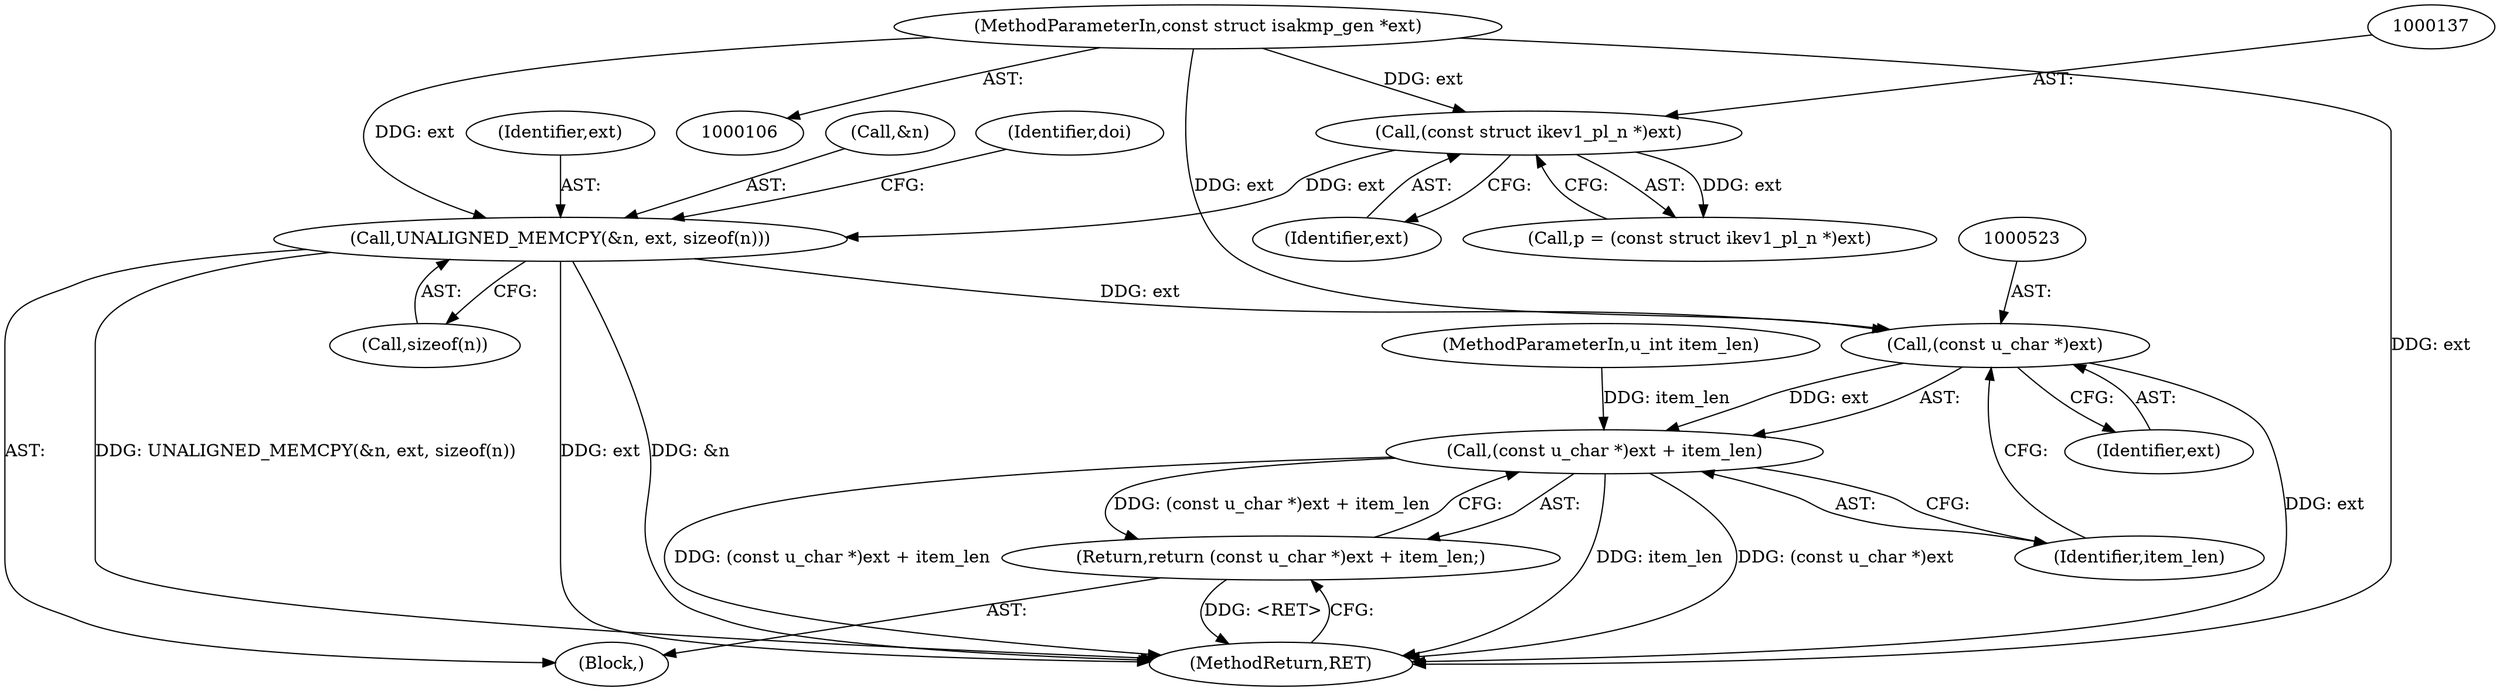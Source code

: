 digraph "0_tcpdump_c2ef693866beae071a24b45c49f9674af1df4028@pointer" {
"1000522" [label="(Call,(const u_char *)ext)"];
"1000142" [label="(Call,UNALIGNED_MEMCPY(&n, ext, sizeof(n)))"];
"1000136" [label="(Call,(const struct ikev1_pl_n *)ext)"];
"1000109" [label="(MethodParameterIn,const struct isakmp_gen *ext)"];
"1000521" [label="(Call,(const u_char *)ext + item_len)"];
"1000520" [label="(Return,return (const u_char *)ext + item_len;)"];
"1000109" [label="(MethodParameterIn,const struct isakmp_gen *ext)"];
"1000522" [label="(Call,(const u_char *)ext)"];
"1000138" [label="(Identifier,ext)"];
"1000524" [label="(Identifier,ext)"];
"1000525" [label="(Identifier,item_len)"];
"1000145" [label="(Identifier,ext)"];
"1000536" [label="(MethodReturn,RET)"];
"1000110" [label="(MethodParameterIn,u_int item_len)"];
"1000146" [label="(Call,sizeof(n))"];
"1000143" [label="(Call,&n)"];
"1000136" [label="(Call,(const struct ikev1_pl_n *)ext)"];
"1000520" [label="(Return,return (const u_char *)ext + item_len;)"];
"1000521" [label="(Call,(const u_char *)ext + item_len)"];
"1000149" [label="(Identifier,doi)"];
"1000116" [label="(Block,)"];
"1000142" [label="(Call,UNALIGNED_MEMCPY(&n, ext, sizeof(n)))"];
"1000134" [label="(Call,p = (const struct ikev1_pl_n *)ext)"];
"1000522" -> "1000521"  [label="AST: "];
"1000522" -> "1000524"  [label="CFG: "];
"1000523" -> "1000522"  [label="AST: "];
"1000524" -> "1000522"  [label="AST: "];
"1000525" -> "1000522"  [label="CFG: "];
"1000522" -> "1000536"  [label="DDG: ext"];
"1000522" -> "1000521"  [label="DDG: ext"];
"1000142" -> "1000522"  [label="DDG: ext"];
"1000109" -> "1000522"  [label="DDG: ext"];
"1000142" -> "1000116"  [label="AST: "];
"1000142" -> "1000146"  [label="CFG: "];
"1000143" -> "1000142"  [label="AST: "];
"1000145" -> "1000142"  [label="AST: "];
"1000146" -> "1000142"  [label="AST: "];
"1000149" -> "1000142"  [label="CFG: "];
"1000142" -> "1000536"  [label="DDG: UNALIGNED_MEMCPY(&n, ext, sizeof(n))"];
"1000142" -> "1000536"  [label="DDG: ext"];
"1000142" -> "1000536"  [label="DDG: &n"];
"1000136" -> "1000142"  [label="DDG: ext"];
"1000109" -> "1000142"  [label="DDG: ext"];
"1000136" -> "1000134"  [label="AST: "];
"1000136" -> "1000138"  [label="CFG: "];
"1000137" -> "1000136"  [label="AST: "];
"1000138" -> "1000136"  [label="AST: "];
"1000134" -> "1000136"  [label="CFG: "];
"1000136" -> "1000134"  [label="DDG: ext"];
"1000109" -> "1000136"  [label="DDG: ext"];
"1000109" -> "1000106"  [label="AST: "];
"1000109" -> "1000536"  [label="DDG: ext"];
"1000521" -> "1000520"  [label="AST: "];
"1000521" -> "1000525"  [label="CFG: "];
"1000525" -> "1000521"  [label="AST: "];
"1000520" -> "1000521"  [label="CFG: "];
"1000521" -> "1000536"  [label="DDG: item_len"];
"1000521" -> "1000536"  [label="DDG: (const u_char *)ext"];
"1000521" -> "1000536"  [label="DDG: (const u_char *)ext + item_len"];
"1000521" -> "1000520"  [label="DDG: (const u_char *)ext + item_len"];
"1000110" -> "1000521"  [label="DDG: item_len"];
"1000520" -> "1000116"  [label="AST: "];
"1000536" -> "1000520"  [label="CFG: "];
"1000520" -> "1000536"  [label="DDG: <RET>"];
}
